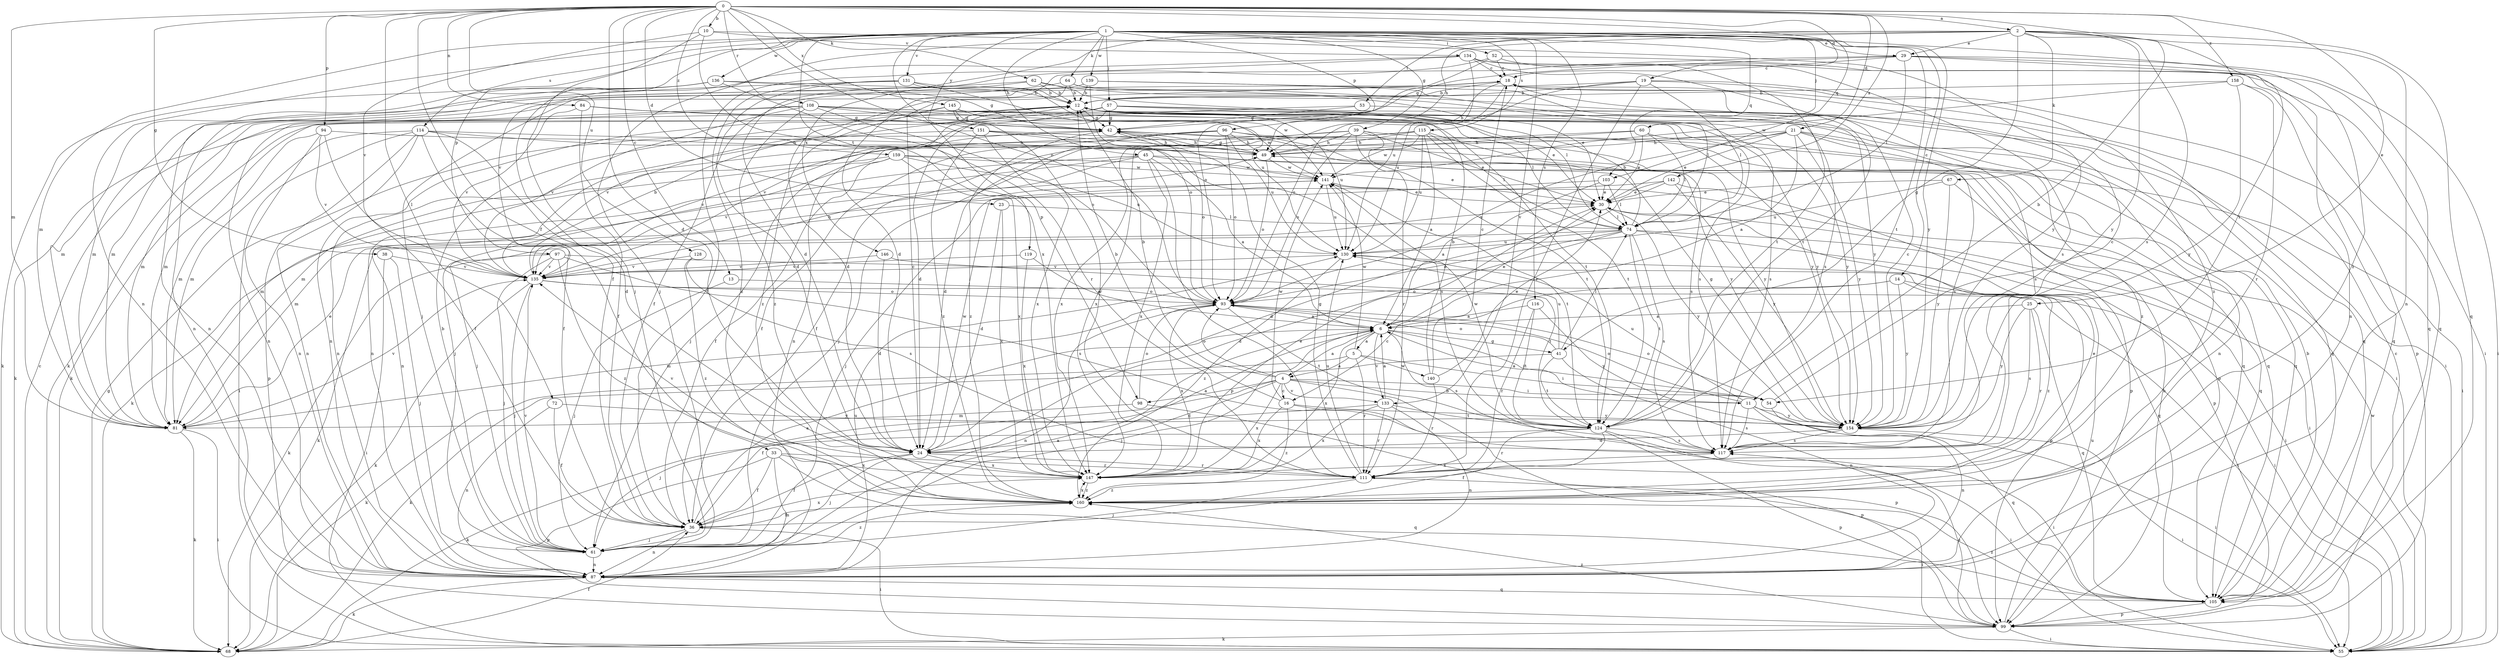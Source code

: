 strict digraph  {
0;
1;
2;
4;
5;
6;
10;
11;
12;
13;
14;
16;
18;
19;
21;
23;
24;
25;
29;
30;
33;
36;
38;
39;
41;
42;
45;
49;
52;
53;
54;
55;
57;
60;
61;
62;
64;
67;
68;
72;
74;
81;
84;
87;
93;
94;
96;
97;
98;
99;
103;
105;
108;
111;
114;
115;
116;
117;
119;
124;
128;
130;
131;
133;
134;
135;
136;
139;
140;
141;
142;
145;
146;
147;
151;
154;
158;
159;
160;
0 -> 2  [label=a];
0 -> 10  [label=b];
0 -> 11  [label=b];
0 -> 13  [label=c];
0 -> 19  [label=d];
0 -> 21  [label=d];
0 -> 23  [label=d];
0 -> 24  [label=d];
0 -> 25  [label=e];
0 -> 33  [label=f];
0 -> 38  [label=g];
0 -> 62  [label=k];
0 -> 72  [label=l];
0 -> 81  [label=m];
0 -> 84  [label=n];
0 -> 93  [label=o];
0 -> 94  [label=p];
0 -> 103  [label=q];
0 -> 108  [label=r];
0 -> 128  [label=u];
0 -> 142  [label=x];
0 -> 145  [label=x];
0 -> 158  [label=z];
0 -> 159  [label=z];
1 -> 14  [label=c];
1 -> 29  [label=e];
1 -> 36  [label=f];
1 -> 39  [label=g];
1 -> 45  [label=h];
1 -> 52  [label=i];
1 -> 57  [label=j];
1 -> 60  [label=j];
1 -> 64  [label=k];
1 -> 81  [label=m];
1 -> 87  [label=n];
1 -> 96  [label=p];
1 -> 97  [label=p];
1 -> 98  [label=p];
1 -> 103  [label=q];
1 -> 114  [label=s];
1 -> 115  [label=s];
1 -> 116  [label=s];
1 -> 119  [label=t];
1 -> 124  [label=t];
1 -> 131  [label=v];
1 -> 133  [label=v];
1 -> 136  [label=w];
1 -> 139  [label=w];
1 -> 151  [label=y];
1 -> 154  [label=y];
1 -> 160  [label=z];
2 -> 29  [label=e];
2 -> 41  [label=g];
2 -> 49  [label=h];
2 -> 53  [label=i];
2 -> 54  [label=i];
2 -> 61  [label=j];
2 -> 67  [label=k];
2 -> 87  [label=n];
2 -> 105  [label=q];
2 -> 117  [label=s];
2 -> 146  [label=x];
2 -> 154  [label=y];
4 -> 11  [label=b];
4 -> 12  [label=b];
4 -> 16  [label=c];
4 -> 24  [label=d];
4 -> 36  [label=f];
4 -> 54  [label=i];
4 -> 93  [label=o];
4 -> 98  [label=p];
4 -> 99  [label=p];
4 -> 133  [label=v];
4 -> 147  [label=x];
5 -> 4  [label=a];
5 -> 54  [label=i];
5 -> 68  [label=k];
5 -> 111  [label=r];
5 -> 140  [label=w];
5 -> 141  [label=w];
6 -> 4  [label=a];
6 -> 5  [label=a];
6 -> 30  [label=e];
6 -> 41  [label=g];
6 -> 54  [label=i];
6 -> 61  [label=j];
6 -> 117  [label=s];
6 -> 133  [label=v];
6 -> 147  [label=x];
10 -> 61  [label=j];
10 -> 134  [label=v];
10 -> 135  [label=v];
10 -> 147  [label=x];
10 -> 154  [label=y];
11 -> 6  [label=a];
11 -> 55  [label=i];
11 -> 87  [label=n];
11 -> 93  [label=o];
11 -> 117  [label=s];
11 -> 130  [label=u];
11 -> 154  [label=y];
12 -> 42  [label=g];
12 -> 55  [label=i];
12 -> 68  [label=k];
12 -> 87  [label=n];
12 -> 117  [label=s];
12 -> 130  [label=u];
12 -> 135  [label=v];
13 -> 61  [label=j];
13 -> 93  [label=o];
14 -> 16  [label=c];
14 -> 55  [label=i];
14 -> 93  [label=o];
14 -> 154  [label=y];
14 -> 160  [label=z];
16 -> 12  [label=b];
16 -> 55  [label=i];
16 -> 141  [label=w];
16 -> 147  [label=x];
16 -> 154  [label=y];
16 -> 160  [label=z];
18 -> 12  [label=b];
18 -> 49  [label=h];
18 -> 105  [label=q];
18 -> 130  [label=u];
19 -> 12  [label=b];
19 -> 68  [label=k];
19 -> 74  [label=l];
19 -> 93  [label=o];
19 -> 99  [label=p];
19 -> 111  [label=r];
19 -> 160  [label=z];
21 -> 6  [label=a];
21 -> 30  [label=e];
21 -> 49  [label=h];
21 -> 81  [label=m];
21 -> 87  [label=n];
21 -> 93  [label=o];
21 -> 117  [label=s];
21 -> 154  [label=y];
21 -> 160  [label=z];
23 -> 24  [label=d];
23 -> 74  [label=l];
23 -> 147  [label=x];
24 -> 6  [label=a];
24 -> 18  [label=c];
24 -> 36  [label=f];
24 -> 61  [label=j];
24 -> 111  [label=r];
24 -> 141  [label=w];
24 -> 147  [label=x];
25 -> 6  [label=a];
25 -> 105  [label=q];
25 -> 111  [label=r];
25 -> 117  [label=s];
25 -> 154  [label=y];
29 -> 18  [label=c];
29 -> 24  [label=d];
29 -> 42  [label=g];
29 -> 55  [label=i];
29 -> 74  [label=l];
29 -> 87  [label=n];
29 -> 105  [label=q];
30 -> 55  [label=i];
30 -> 74  [label=l];
30 -> 154  [label=y];
33 -> 36  [label=f];
33 -> 87  [label=n];
33 -> 99  [label=p];
33 -> 105  [label=q];
33 -> 111  [label=r];
33 -> 147  [label=x];
36 -> 6  [label=a];
36 -> 55  [label=i];
36 -> 61  [label=j];
36 -> 87  [label=n];
36 -> 147  [label=x];
38 -> 55  [label=i];
38 -> 61  [label=j];
38 -> 135  [label=v];
39 -> 30  [label=e];
39 -> 36  [label=f];
39 -> 49  [label=h];
39 -> 55  [label=i];
39 -> 93  [label=o];
39 -> 111  [label=r];
39 -> 124  [label=t];
39 -> 147  [label=x];
41 -> 68  [label=k];
41 -> 74  [label=l];
41 -> 87  [label=n];
41 -> 93  [label=o];
41 -> 124  [label=t];
41 -> 130  [label=u];
42 -> 49  [label=h];
42 -> 87  [label=n];
42 -> 93  [label=o];
42 -> 105  [label=q];
42 -> 160  [label=z];
45 -> 6  [label=a];
45 -> 68  [label=k];
45 -> 87  [label=n];
45 -> 99  [label=p];
45 -> 111  [label=r];
45 -> 135  [label=v];
45 -> 141  [label=w];
45 -> 147  [label=x];
49 -> 42  [label=g];
49 -> 93  [label=o];
49 -> 141  [label=w];
52 -> 18  [label=c];
52 -> 24  [label=d];
52 -> 55  [label=i];
52 -> 93  [label=o];
52 -> 124  [label=t];
53 -> 42  [label=g];
53 -> 117  [label=s];
53 -> 135  [label=v];
54 -> 18  [label=c];
54 -> 93  [label=o];
54 -> 105  [label=q];
55 -> 141  [label=w];
57 -> 24  [label=d];
57 -> 30  [label=e];
57 -> 42  [label=g];
57 -> 68  [label=k];
57 -> 87  [label=n];
57 -> 105  [label=q];
57 -> 154  [label=y];
60 -> 30  [label=e];
60 -> 49  [label=h];
60 -> 61  [label=j];
60 -> 74  [label=l];
60 -> 105  [label=q];
61 -> 6  [label=a];
61 -> 12  [label=b];
61 -> 87  [label=n];
61 -> 135  [label=v];
61 -> 160  [label=z];
62 -> 12  [label=b];
62 -> 30  [label=e];
62 -> 36  [label=f];
62 -> 74  [label=l];
62 -> 87  [label=n];
64 -> 12  [label=b];
64 -> 24  [label=d];
64 -> 55  [label=i];
64 -> 61  [label=j];
64 -> 74  [label=l];
67 -> 30  [label=e];
67 -> 105  [label=q];
67 -> 130  [label=u];
67 -> 154  [label=y];
68 -> 18  [label=c];
68 -> 36  [label=f];
68 -> 42  [label=g];
72 -> 36  [label=f];
72 -> 87  [label=n];
72 -> 154  [label=y];
74 -> 12  [label=b];
74 -> 24  [label=d];
74 -> 55  [label=i];
74 -> 68  [label=k];
74 -> 93  [label=o];
74 -> 105  [label=q];
74 -> 117  [label=s];
74 -> 124  [label=t];
74 -> 130  [label=u];
81 -> 30  [label=e];
81 -> 55  [label=i];
81 -> 68  [label=k];
81 -> 135  [label=v];
84 -> 36  [label=f];
84 -> 42  [label=g];
84 -> 135  [label=v];
84 -> 154  [label=y];
87 -> 68  [label=k];
87 -> 105  [label=q];
87 -> 130  [label=u];
93 -> 6  [label=a];
93 -> 81  [label=m];
93 -> 87  [label=n];
93 -> 124  [label=t];
93 -> 147  [label=x];
94 -> 36  [label=f];
94 -> 49  [label=h];
94 -> 81  [label=m];
94 -> 87  [label=n];
94 -> 135  [label=v];
96 -> 24  [label=d];
96 -> 36  [label=f];
96 -> 49  [label=h];
96 -> 61  [label=j];
96 -> 93  [label=o];
96 -> 105  [label=q];
96 -> 117  [label=s];
96 -> 130  [label=u];
97 -> 61  [label=j];
97 -> 68  [label=k];
97 -> 99  [label=p];
97 -> 117  [label=s];
97 -> 135  [label=v];
97 -> 160  [label=z];
98 -> 81  [label=m];
98 -> 93  [label=o];
98 -> 99  [label=p];
99 -> 18  [label=c];
99 -> 49  [label=h];
99 -> 55  [label=i];
99 -> 68  [label=k];
99 -> 117  [label=s];
99 -> 130  [label=u];
99 -> 160  [label=z];
103 -> 6  [label=a];
103 -> 30  [label=e];
103 -> 61  [label=j];
103 -> 74  [label=l];
105 -> 12  [label=b];
105 -> 99  [label=p];
105 -> 160  [label=z];
108 -> 42  [label=g];
108 -> 81  [label=m];
108 -> 87  [label=n];
108 -> 93  [label=o];
108 -> 117  [label=s];
108 -> 124  [label=t];
108 -> 135  [label=v];
108 -> 154  [label=y];
108 -> 160  [label=z];
111 -> 42  [label=g];
111 -> 55  [label=i];
111 -> 61  [label=j];
111 -> 130  [label=u];
111 -> 160  [label=z];
114 -> 24  [label=d];
114 -> 36  [label=f];
114 -> 49  [label=h];
114 -> 55  [label=i];
114 -> 81  [label=m];
114 -> 87  [label=n];
114 -> 99  [label=p];
114 -> 117  [label=s];
115 -> 6  [label=a];
115 -> 49  [label=h];
115 -> 74  [label=l];
115 -> 124  [label=t];
115 -> 130  [label=u];
115 -> 135  [label=v];
115 -> 141  [label=w];
115 -> 147  [label=x];
115 -> 154  [label=y];
116 -> 6  [label=a];
116 -> 111  [label=r];
116 -> 124  [label=t];
116 -> 154  [label=y];
117 -> 147  [label=x];
119 -> 6  [label=a];
119 -> 135  [label=v];
119 -> 147  [label=x];
124 -> 36  [label=f];
124 -> 55  [label=i];
124 -> 68  [label=k];
124 -> 99  [label=p];
124 -> 111  [label=r];
124 -> 117  [label=s];
124 -> 141  [label=w];
128 -> 117  [label=s];
128 -> 135  [label=v];
128 -> 160  [label=z];
130 -> 135  [label=v];
130 -> 160  [label=z];
131 -> 12  [label=b];
131 -> 24  [label=d];
131 -> 81  [label=m];
131 -> 130  [label=u];
131 -> 141  [label=w];
131 -> 160  [label=z];
133 -> 6  [label=a];
133 -> 61  [label=j];
133 -> 87  [label=n];
133 -> 111  [label=r];
133 -> 124  [label=t];
133 -> 147  [label=x];
134 -> 18  [label=c];
134 -> 36  [label=f];
134 -> 105  [label=q];
134 -> 117  [label=s];
134 -> 124  [label=t];
134 -> 130  [label=u];
134 -> 135  [label=v];
135 -> 12  [label=b];
135 -> 49  [label=h];
135 -> 55  [label=i];
135 -> 61  [label=j];
135 -> 68  [label=k];
135 -> 93  [label=o];
136 -> 12  [label=b];
136 -> 42  [label=g];
136 -> 68  [label=k];
136 -> 81  [label=m];
136 -> 87  [label=n];
136 -> 111  [label=r];
139 -> 12  [label=b];
139 -> 81  [label=m];
139 -> 93  [label=o];
139 -> 117  [label=s];
139 -> 154  [label=y];
140 -> 12  [label=b];
140 -> 18  [label=c];
140 -> 30  [label=e];
140 -> 111  [label=r];
141 -> 30  [label=e];
141 -> 61  [label=j];
141 -> 124  [label=t];
141 -> 130  [label=u];
142 -> 24  [label=d];
142 -> 30  [label=e];
142 -> 81  [label=m];
142 -> 99  [label=p];
142 -> 154  [label=y];
145 -> 42  [label=g];
145 -> 74  [label=l];
145 -> 81  [label=m];
145 -> 111  [label=r];
145 -> 141  [label=w];
145 -> 160  [label=z];
146 -> 24  [label=d];
146 -> 124  [label=t];
146 -> 135  [label=v];
147 -> 30  [label=e];
147 -> 135  [label=v];
147 -> 160  [label=z];
151 -> 49  [label=h];
151 -> 87  [label=n];
151 -> 99  [label=p];
151 -> 147  [label=x];
151 -> 154  [label=y];
151 -> 160  [label=z];
154 -> 18  [label=c];
154 -> 24  [label=d];
154 -> 42  [label=g];
154 -> 55  [label=i];
154 -> 117  [label=s];
158 -> 12  [label=b];
158 -> 105  [label=q];
158 -> 111  [label=r];
158 -> 141  [label=w];
158 -> 154  [label=y];
159 -> 30  [label=e];
159 -> 36  [label=f];
159 -> 61  [label=j];
159 -> 81  [label=m];
159 -> 130  [label=u];
159 -> 141  [label=w];
159 -> 147  [label=x];
160 -> 30  [label=e];
160 -> 36  [label=f];
160 -> 147  [label=x];
}
